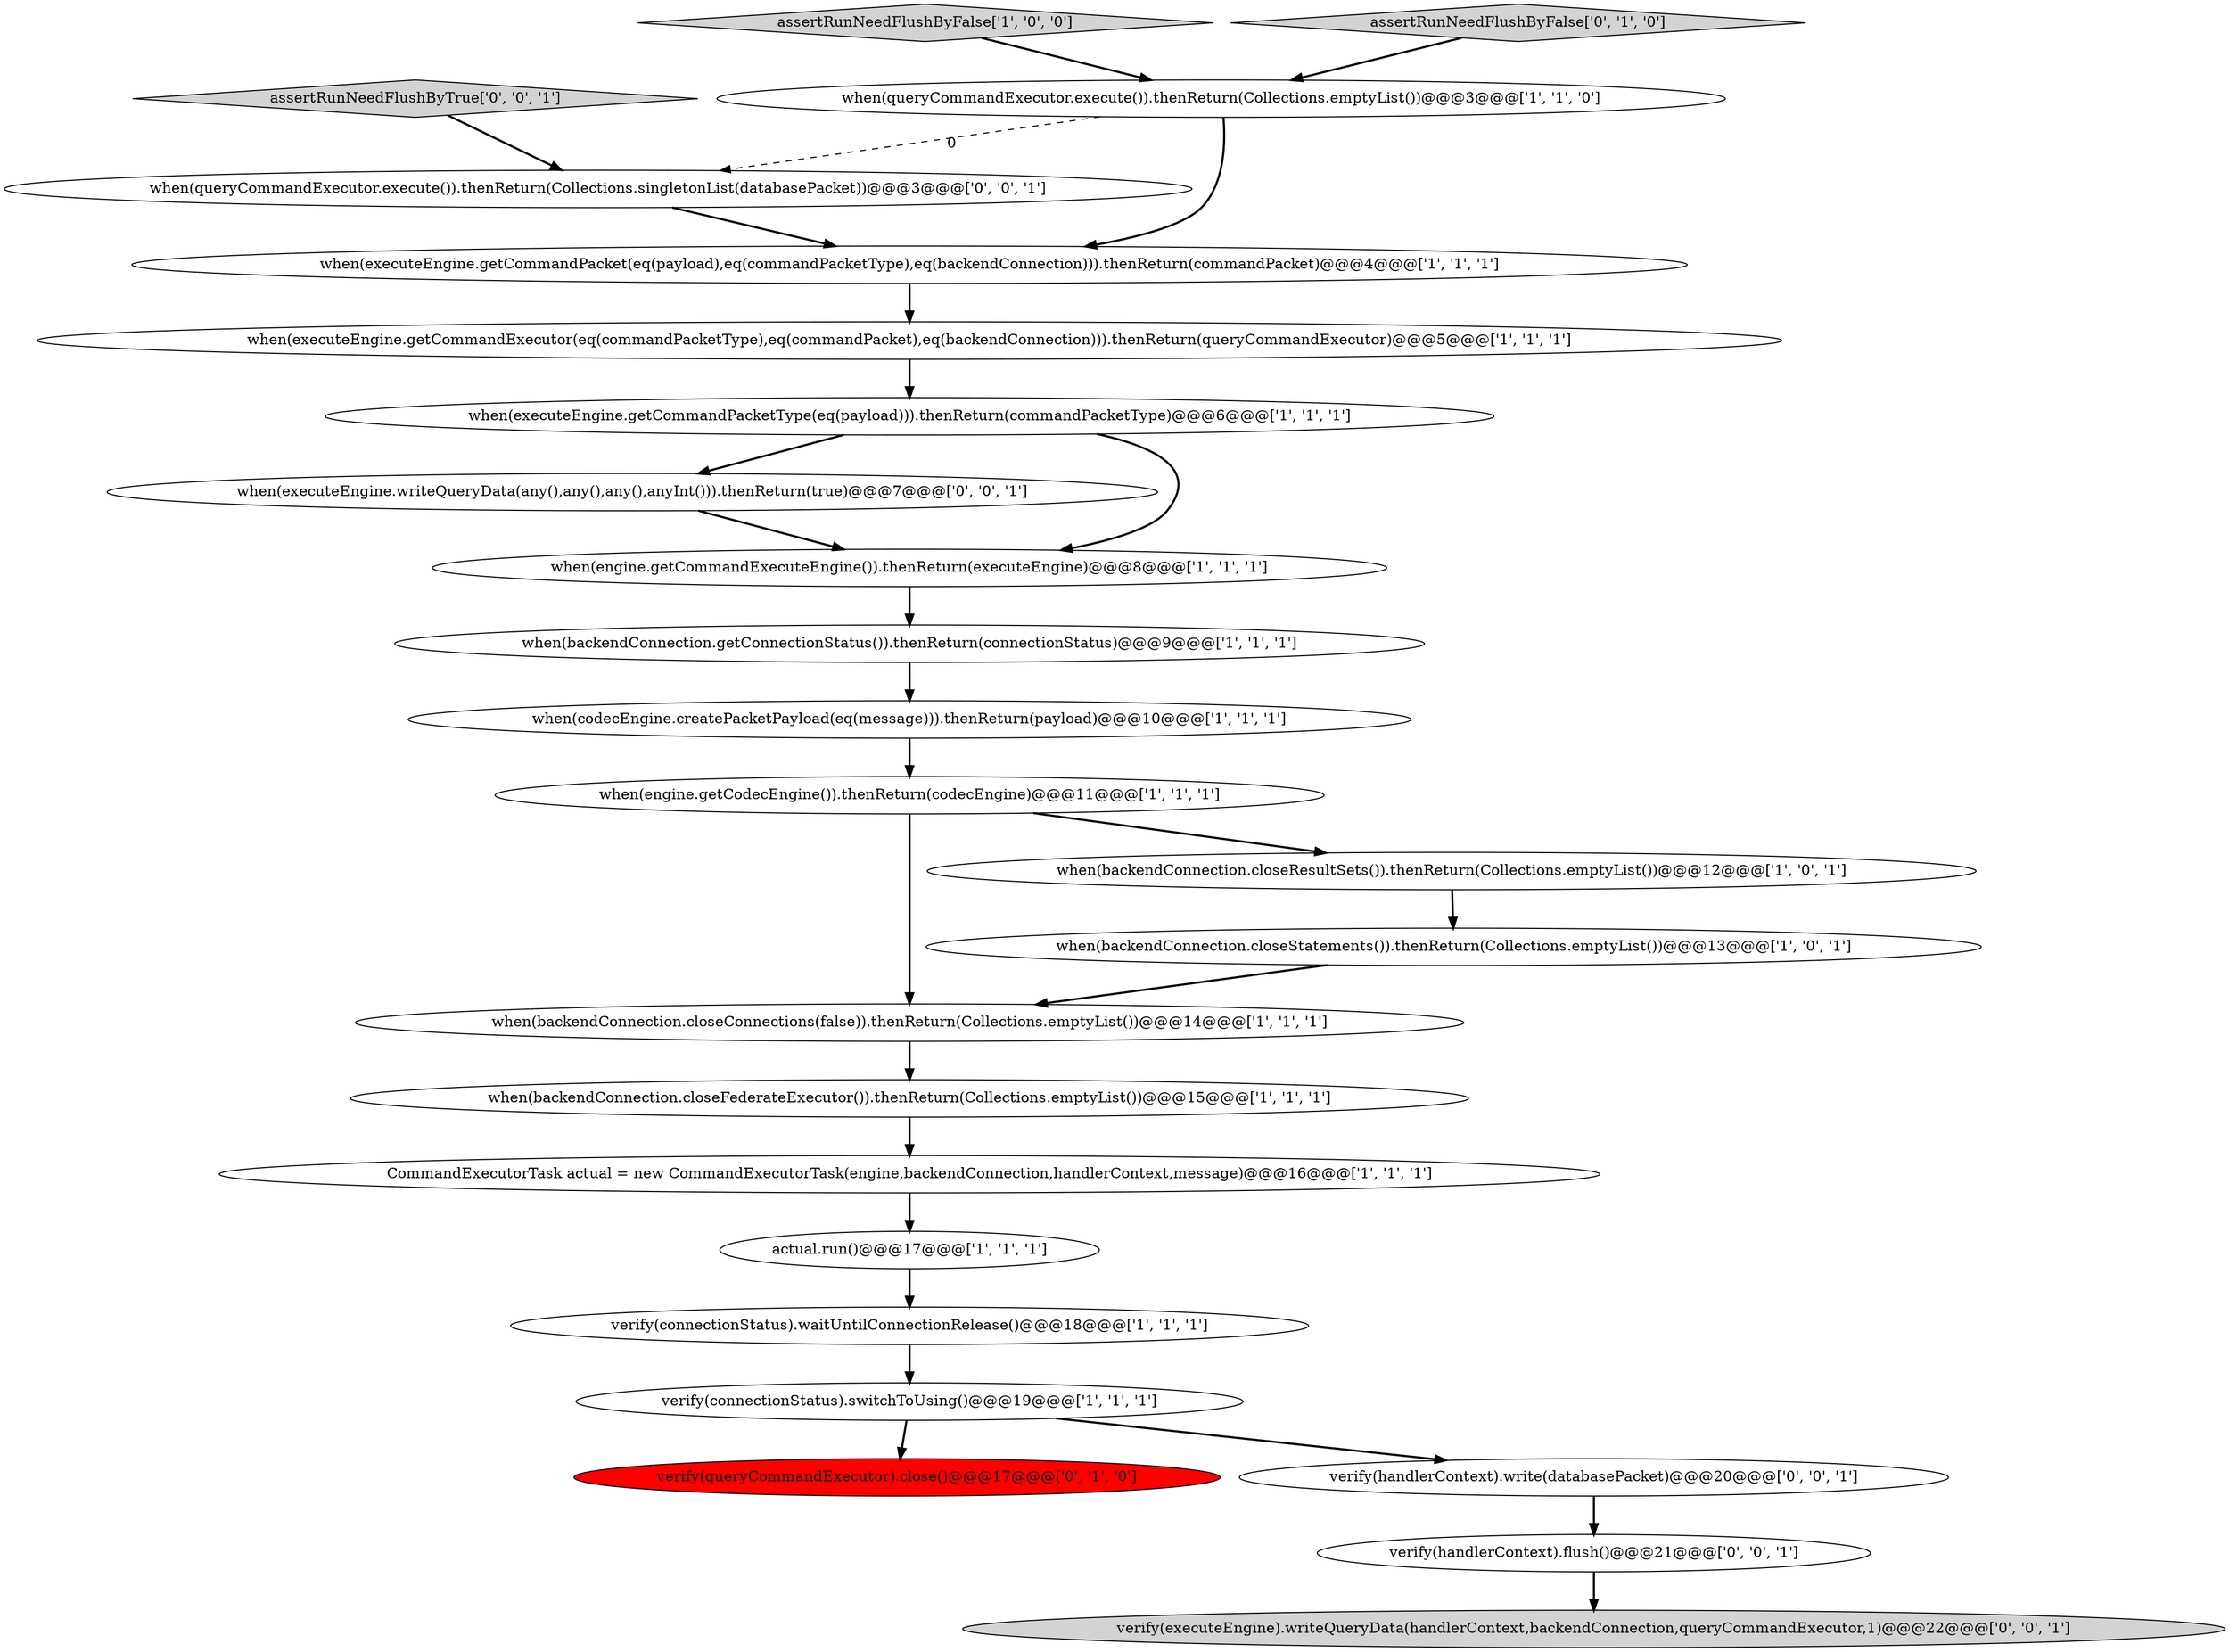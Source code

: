 digraph {
0 [style = filled, label = "when(executeEngine.getCommandPacketType(eq(payload))).thenReturn(commandPacketType)@@@6@@@['1', '1', '1']", fillcolor = white, shape = ellipse image = "AAA0AAABBB1BBB"];
5 [style = filled, label = "when(executeEngine.getCommandPacket(eq(payload),eq(commandPacketType),eq(backendConnection))).thenReturn(commandPacket)@@@4@@@['1', '1', '1']", fillcolor = white, shape = ellipse image = "AAA0AAABBB1BBB"];
12 [style = filled, label = "when(backendConnection.closeConnections(false)).thenReturn(Collections.emptyList())@@@14@@@['1', '1', '1']", fillcolor = white, shape = ellipse image = "AAA0AAABBB1BBB"];
8 [style = filled, label = "verify(connectionStatus).waitUntilConnectionRelease()@@@18@@@['1', '1', '1']", fillcolor = white, shape = ellipse image = "AAA0AAABBB1BBB"];
23 [style = filled, label = "when(queryCommandExecutor.execute()).thenReturn(Collections.singletonList(databasePacket))@@@3@@@['0', '0', '1']", fillcolor = white, shape = ellipse image = "AAA0AAABBB3BBB"];
4 [style = filled, label = "when(engine.getCodecEngine()).thenReturn(codecEngine)@@@11@@@['1', '1', '1']", fillcolor = white, shape = ellipse image = "AAA0AAABBB1BBB"];
15 [style = filled, label = "when(backendConnection.closeStatements()).thenReturn(Collections.emptyList())@@@13@@@['1', '0', '1']", fillcolor = white, shape = ellipse image = "AAA0AAABBB1BBB"];
20 [style = filled, label = "when(executeEngine.writeQueryData(any(),any(),any(),anyInt())).thenReturn(true)@@@7@@@['0', '0', '1']", fillcolor = white, shape = ellipse image = "AAA0AAABBB3BBB"];
22 [style = filled, label = "assertRunNeedFlushByTrue['0', '0', '1']", fillcolor = lightgray, shape = diamond image = "AAA0AAABBB3BBB"];
13 [style = filled, label = "verify(connectionStatus).switchToUsing()@@@19@@@['1', '1', '1']", fillcolor = white, shape = ellipse image = "AAA0AAABBB1BBB"];
19 [style = filled, label = "verify(handlerContext).flush()@@@21@@@['0', '0', '1']", fillcolor = white, shape = ellipse image = "AAA0AAABBB3BBB"];
16 [style = filled, label = "when(backendConnection.getConnectionStatus()).thenReturn(connectionStatus)@@@9@@@['1', '1', '1']", fillcolor = white, shape = ellipse image = "AAA0AAABBB1BBB"];
1 [style = filled, label = "assertRunNeedFlushByFalse['1', '0', '0']", fillcolor = lightgray, shape = diamond image = "AAA0AAABBB1BBB"];
14 [style = filled, label = "when(queryCommandExecutor.execute()).thenReturn(Collections.emptyList())@@@3@@@['1', '1', '0']", fillcolor = white, shape = ellipse image = "AAA0AAABBB1BBB"];
9 [style = filled, label = "CommandExecutorTask actual = new CommandExecutorTask(engine,backendConnection,handlerContext,message)@@@16@@@['1', '1', '1']", fillcolor = white, shape = ellipse image = "AAA0AAABBB1BBB"];
6 [style = filled, label = "when(executeEngine.getCommandExecutor(eq(commandPacketType),eq(commandPacket),eq(backendConnection))).thenReturn(queryCommandExecutor)@@@5@@@['1', '1', '1']", fillcolor = white, shape = ellipse image = "AAA0AAABBB1BBB"];
17 [style = filled, label = "verify(queryCommandExecutor).close()@@@17@@@['0', '1', '0']", fillcolor = red, shape = ellipse image = "AAA1AAABBB2BBB"];
7 [style = filled, label = "when(backendConnection.closeFederateExecutor()).thenReturn(Collections.emptyList())@@@15@@@['1', '1', '1']", fillcolor = white, shape = ellipse image = "AAA0AAABBB1BBB"];
18 [style = filled, label = "assertRunNeedFlushByFalse['0', '1', '0']", fillcolor = lightgray, shape = diamond image = "AAA0AAABBB2BBB"];
24 [style = filled, label = "verify(executeEngine).writeQueryData(handlerContext,backendConnection,queryCommandExecutor,1)@@@22@@@['0', '0', '1']", fillcolor = lightgray, shape = ellipse image = "AAA0AAABBB3BBB"];
21 [style = filled, label = "verify(handlerContext).write(databasePacket)@@@20@@@['0', '0', '1']", fillcolor = white, shape = ellipse image = "AAA0AAABBB3BBB"];
11 [style = filled, label = "when(engine.getCommandExecuteEngine()).thenReturn(executeEngine)@@@8@@@['1', '1', '1']", fillcolor = white, shape = ellipse image = "AAA0AAABBB1BBB"];
2 [style = filled, label = "when(backendConnection.closeResultSets()).thenReturn(Collections.emptyList())@@@12@@@['1', '0', '1']", fillcolor = white, shape = ellipse image = "AAA0AAABBB1BBB"];
3 [style = filled, label = "when(codecEngine.createPacketPayload(eq(message))).thenReturn(payload)@@@10@@@['1', '1', '1']", fillcolor = white, shape = ellipse image = "AAA0AAABBB1BBB"];
10 [style = filled, label = "actual.run()@@@17@@@['1', '1', '1']", fillcolor = white, shape = ellipse image = "AAA0AAABBB1BBB"];
11->16 [style = bold, label=""];
16->3 [style = bold, label=""];
23->5 [style = bold, label=""];
21->19 [style = bold, label=""];
0->11 [style = bold, label=""];
6->0 [style = bold, label=""];
4->2 [style = bold, label=""];
9->10 [style = bold, label=""];
20->11 [style = bold, label=""];
3->4 [style = bold, label=""];
22->23 [style = bold, label=""];
12->7 [style = bold, label=""];
19->24 [style = bold, label=""];
7->9 [style = bold, label=""];
13->17 [style = bold, label=""];
14->23 [style = dashed, label="0"];
5->6 [style = bold, label=""];
10->8 [style = bold, label=""];
2->15 [style = bold, label=""];
4->12 [style = bold, label=""];
0->20 [style = bold, label=""];
1->14 [style = bold, label=""];
15->12 [style = bold, label=""];
13->21 [style = bold, label=""];
18->14 [style = bold, label=""];
8->13 [style = bold, label=""];
14->5 [style = bold, label=""];
}
